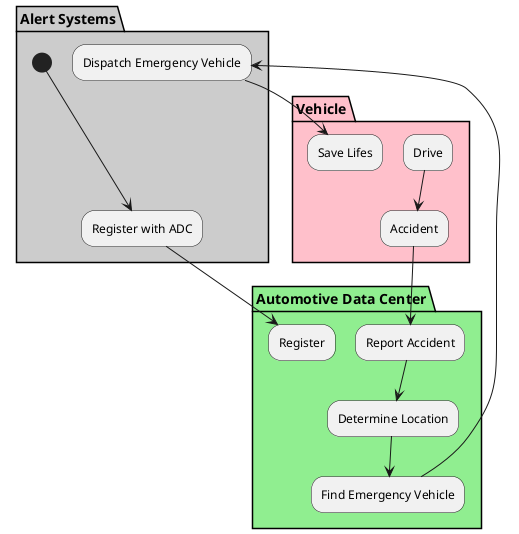 @startuml

partition "Alert Systems"  #cccccc {
  (*) ---> "Register with ADC"
}

partition "Automotive Data Center" #lightgreen {
  "Register with ADC" --> "Register"
}

partition "Vehicle" #pink {
   "Drive" --> "Accident"
}

partition "Automotive Data Center" {
  "Accident" --> "Report Accident"
  "Report Accident" --> "Determine Location"
  "Determine Location" --> "Find Emergency Vehicle"
}

partition "Alert Systems" {
  "Find Emergency Vehicle"  --> "Dispatch Emergency Vehicle"
}

partition "Vehicle" {
   "Dispatch Emergency Vehicle" --> "Save Lifes"
}
@enduml

